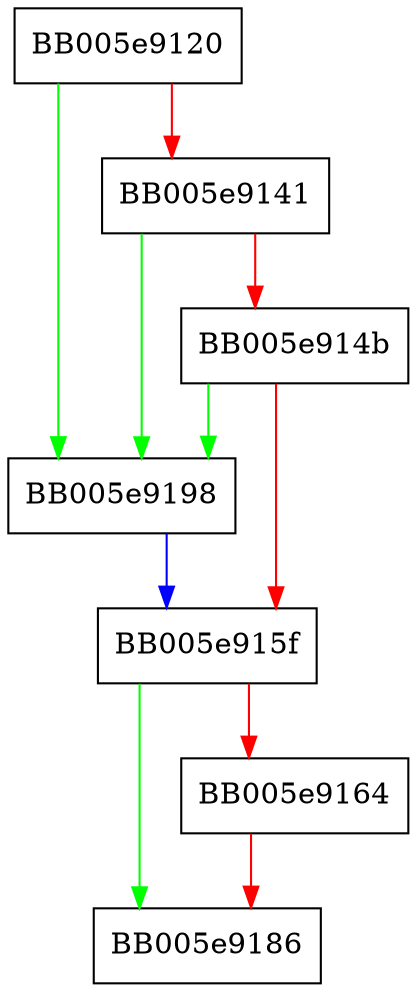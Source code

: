 digraph OSSL_LIB_CTX_set0_default {
  node [shape="box"];
  graph [splines=ortho];
  BB005e9120 -> BB005e9198 [color="green"];
  BB005e9120 -> BB005e9141 [color="red"];
  BB005e9141 -> BB005e9198 [color="green"];
  BB005e9141 -> BB005e914b [color="red"];
  BB005e914b -> BB005e9198 [color="green"];
  BB005e914b -> BB005e915f [color="red"];
  BB005e915f -> BB005e9186 [color="green"];
  BB005e915f -> BB005e9164 [color="red"];
  BB005e9164 -> BB005e9186 [color="red"];
  BB005e9198 -> BB005e915f [color="blue"];
}